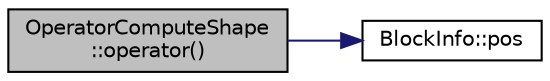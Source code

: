 digraph "OperatorComputeShape::operator()"
{
  edge [fontname="Helvetica",fontsize="10",labelfontname="Helvetica",labelfontsize="10"];
  node [fontname="Helvetica",fontsize="10",shape=record];
  rankdir="LR";
  Node1 [label="OperatorComputeShape\l::operator()",height=0.2,width=0.4,color="black", fillcolor="grey75", style="filled", fontcolor="black"];
  Node1 -> Node2 [color="midnightblue",fontsize="10",style="solid"];
  Node2 [label="BlockInfo::pos",height=0.2,width=0.4,color="black", fillcolor="white", style="filled",URL="$struct_block_info.html#abcc226bdb973d09286902ae23f3962fd"];
}
